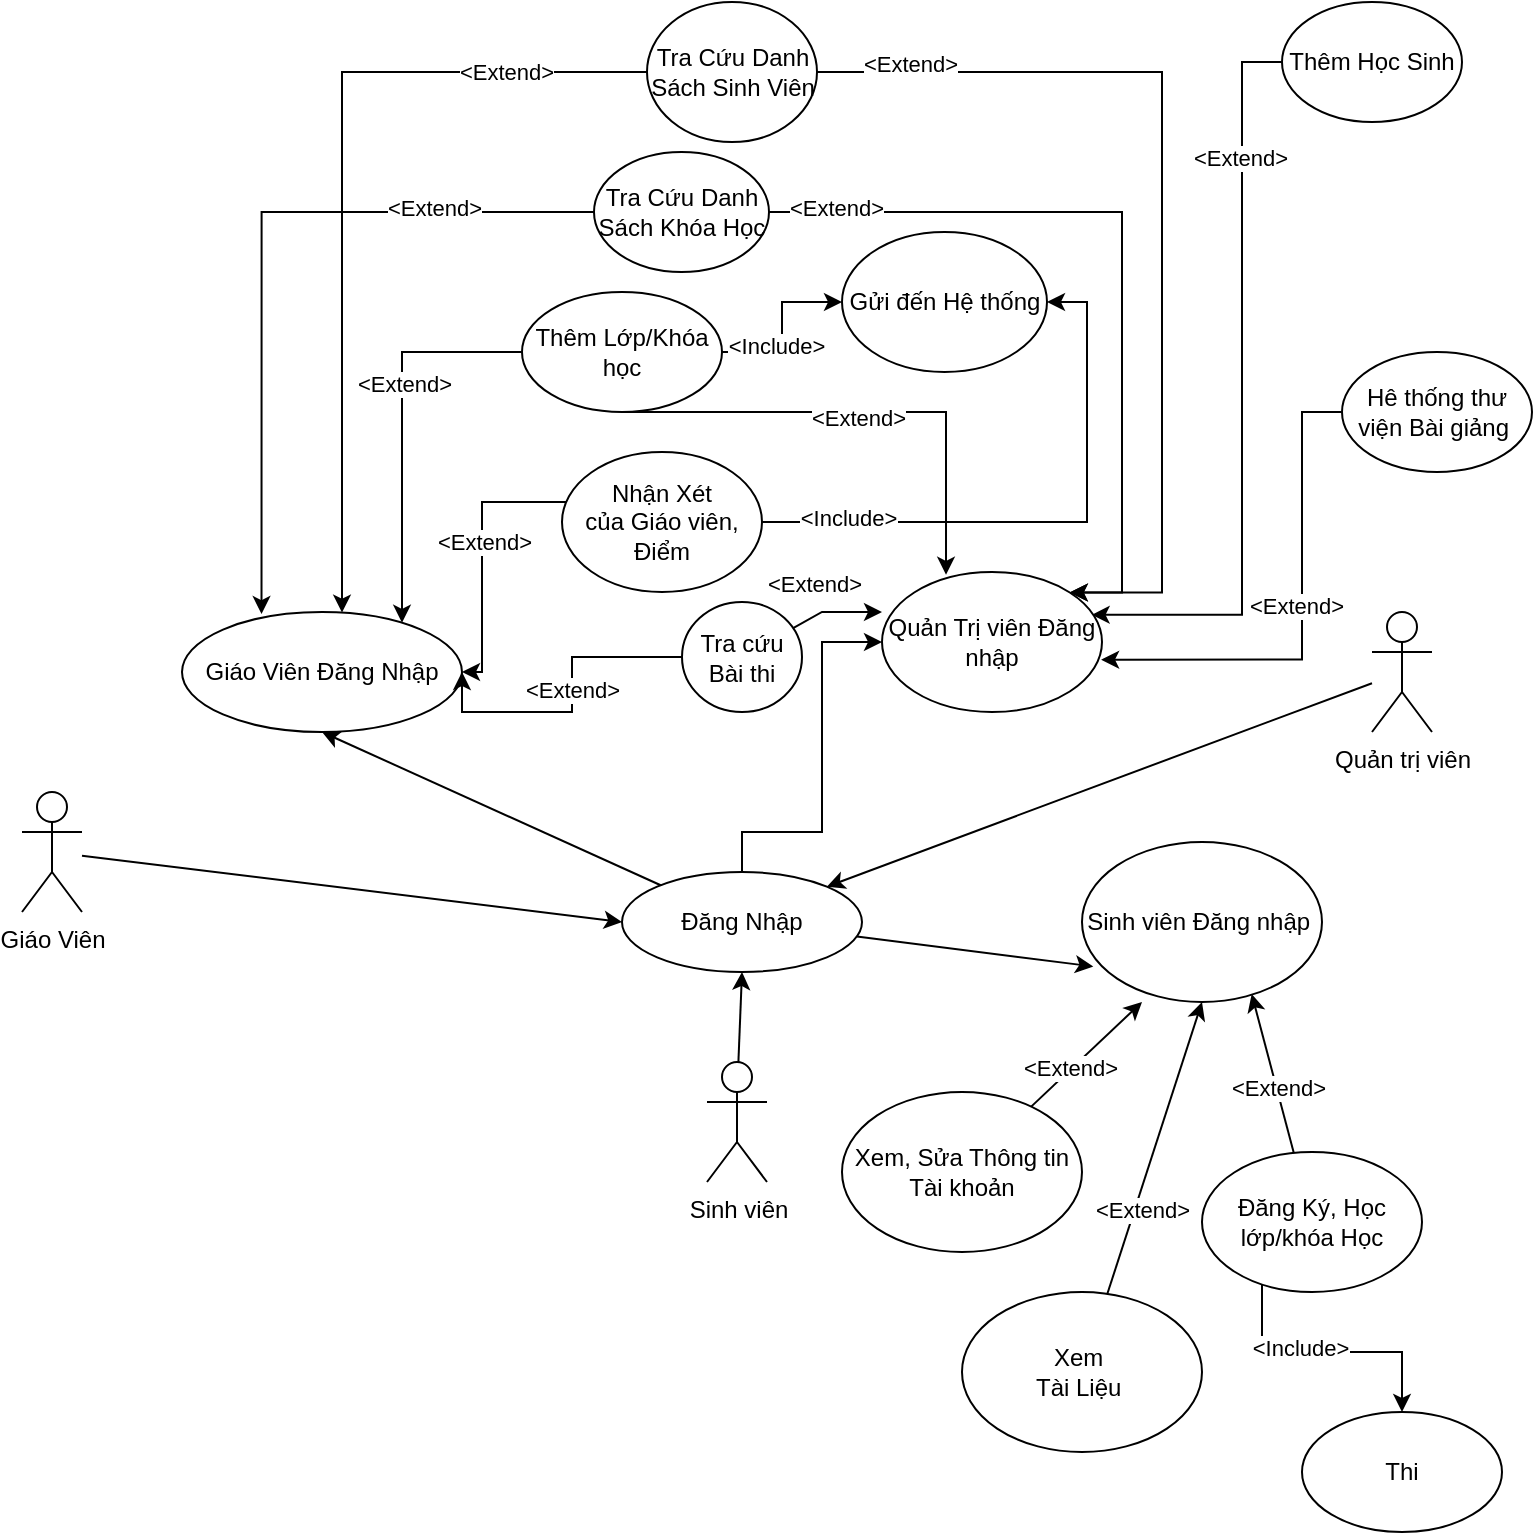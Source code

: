 <mxfile version="21.1.2" type="github">
  <diagram name="Trang-1" id="HYcMVEqiFLx4xeH_TH_n">
    <mxGraphModel dx="1050" dy="573" grid="1" gridSize="10" guides="1" tooltips="1" connect="1" arrows="1" fold="1" page="1" pageScale="1" pageWidth="827" pageHeight="1169" math="0" shadow="0">
      <root>
        <mxCell id="0" />
        <mxCell id="1" parent="0" />
        <mxCell id="f0ht65-AqvVo-Os2QjEc-48" style="rounded=0;orthogonalLoop=1;jettySize=auto;html=1;entryX=0;entryY=0.5;entryDx=0;entryDy=0;elbow=vertical;" edge="1" parent="1" source="f0ht65-AqvVo-Os2QjEc-3" target="f0ht65-AqvVo-Os2QjEc-7">
          <mxGeometry relative="1" as="geometry" />
        </mxCell>
        <mxCell id="f0ht65-AqvVo-Os2QjEc-3" value="Giáo Viên" style="shape=umlActor;verticalLabelPosition=bottom;verticalAlign=top;html=1;outlineConnect=0;" vertex="1" parent="1">
          <mxGeometry x="40" y="420" width="30" height="60" as="geometry" />
        </mxCell>
        <mxCell id="f0ht65-AqvVo-Os2QjEc-47" style="rounded=0;orthogonalLoop=1;jettySize=auto;html=1;entryX=1;entryY=0;entryDx=0;entryDy=0;elbow=vertical;" edge="1" parent="1" source="f0ht65-AqvVo-Os2QjEc-4" target="f0ht65-AqvVo-Os2QjEc-7">
          <mxGeometry relative="1" as="geometry" />
        </mxCell>
        <mxCell id="f0ht65-AqvVo-Os2QjEc-4" value="Quản trị viên" style="shape=umlActor;verticalLabelPosition=bottom;verticalAlign=top;html=1;outlineConnect=0;" vertex="1" parent="1">
          <mxGeometry x="715" y="330" width="30" height="60" as="geometry" />
        </mxCell>
        <mxCell id="f0ht65-AqvVo-Os2QjEc-12" style="rounded=0;orthogonalLoop=1;jettySize=auto;html=1;entryX=0.5;entryY=1;entryDx=0;entryDy=0;" edge="1" parent="1" target="f0ht65-AqvVo-Os2QjEc-7">
          <mxGeometry relative="1" as="geometry">
            <mxPoint x="398" y="560" as="sourcePoint" />
            <mxPoint x="390" y="350" as="targetPoint" />
          </mxGeometry>
        </mxCell>
        <mxCell id="f0ht65-AqvVo-Os2QjEc-5" value="Sinh viên" style="shape=umlActor;verticalLabelPosition=bottom;verticalAlign=top;html=1;outlineConnect=0;" vertex="1" parent="1">
          <mxGeometry x="382.5" y="555" width="30" height="60" as="geometry" />
        </mxCell>
        <mxCell id="f0ht65-AqvVo-Os2QjEc-53" style="edgeStyle=orthogonalEdgeStyle;rounded=0;orthogonalLoop=1;jettySize=auto;html=1;" edge="1" parent="1" source="f0ht65-AqvVo-Os2QjEc-6" target="f0ht65-AqvVo-Os2QjEc-45">
          <mxGeometry relative="1" as="geometry">
            <Array as="points">
              <mxPoint x="200" y="60" />
            </Array>
          </mxGeometry>
        </mxCell>
        <mxCell id="f0ht65-AqvVo-Os2QjEc-56" value="&amp;lt;Extend&amp;gt;" style="edgeLabel;html=1;align=center;verticalAlign=middle;resizable=0;points=[];" vertex="1" connectable="0" parent="f0ht65-AqvVo-Os2QjEc-53">
          <mxGeometry x="-0.663" relative="1" as="geometry">
            <mxPoint as="offset" />
          </mxGeometry>
        </mxCell>
        <mxCell id="f0ht65-AqvVo-Os2QjEc-79" style="edgeStyle=orthogonalEdgeStyle;rounded=0;orthogonalLoop=1;jettySize=auto;html=1;entryX=1;entryY=0;entryDx=0;entryDy=0;" edge="1" parent="1" source="f0ht65-AqvVo-Os2QjEc-6" target="f0ht65-AqvVo-Os2QjEc-49">
          <mxGeometry relative="1" as="geometry">
            <Array as="points">
              <mxPoint x="610" y="60" />
              <mxPoint x="610" y="320" />
            </Array>
          </mxGeometry>
        </mxCell>
        <mxCell id="f0ht65-AqvVo-Os2QjEc-80" value="&amp;lt;Extend&amp;gt;" style="edgeLabel;html=1;align=center;verticalAlign=middle;resizable=0;points=[];" vertex="1" connectable="0" parent="f0ht65-AqvVo-Os2QjEc-79">
          <mxGeometry x="-0.807" y="4" relative="1" as="geometry">
            <mxPoint as="offset" />
          </mxGeometry>
        </mxCell>
        <mxCell id="f0ht65-AqvVo-Os2QjEc-6" value="Tra Cứu Danh Sách Sinh Viên" style="ellipse;whiteSpace=wrap;html=1;" vertex="1" parent="1">
          <mxGeometry x="352.5" y="25" width="85" height="70" as="geometry" />
        </mxCell>
        <mxCell id="f0ht65-AqvVo-Os2QjEc-44" style="rounded=0;orthogonalLoop=1;jettySize=auto;html=1;entryX=0.047;entryY=0.778;entryDx=0;entryDy=0;entryPerimeter=0;" edge="1" parent="1" source="f0ht65-AqvVo-Os2QjEc-7" target="f0ht65-AqvVo-Os2QjEc-43">
          <mxGeometry relative="1" as="geometry" />
        </mxCell>
        <mxCell id="f0ht65-AqvVo-Os2QjEc-50" style="edgeStyle=orthogonalEdgeStyle;rounded=0;orthogonalLoop=1;jettySize=auto;html=1;entryX=0;entryY=0.5;entryDx=0;entryDy=0;" edge="1" parent="1" source="f0ht65-AqvVo-Os2QjEc-7" target="f0ht65-AqvVo-Os2QjEc-49">
          <mxGeometry relative="1" as="geometry">
            <Array as="points">
              <mxPoint x="400" y="440" />
              <mxPoint x="440" y="440" />
              <mxPoint x="440" y="345" />
            </Array>
          </mxGeometry>
        </mxCell>
        <mxCell id="f0ht65-AqvVo-Os2QjEc-52" style="rounded=0;orthogonalLoop=1;jettySize=auto;html=1;entryX=0.5;entryY=1;entryDx=0;entryDy=0;" edge="1" parent="1" source="f0ht65-AqvVo-Os2QjEc-7" target="f0ht65-AqvVo-Os2QjEc-45">
          <mxGeometry relative="1" as="geometry" />
        </mxCell>
        <mxCell id="f0ht65-AqvVo-Os2QjEc-7" value="Đăng Nhập" style="ellipse;whiteSpace=wrap;html=1;" vertex="1" parent="1">
          <mxGeometry x="340" y="460" width="120" height="50" as="geometry" />
        </mxCell>
        <mxCell id="f0ht65-AqvVo-Os2QjEc-55" style="edgeStyle=orthogonalEdgeStyle;rounded=0;orthogonalLoop=1;jettySize=auto;html=1;entryX=0.284;entryY=0.017;entryDx=0;entryDy=0;entryPerimeter=0;" edge="1" parent="1" source="f0ht65-AqvVo-Os2QjEc-14" target="f0ht65-AqvVo-Os2QjEc-45">
          <mxGeometry relative="1" as="geometry" />
        </mxCell>
        <mxCell id="f0ht65-AqvVo-Os2QjEc-57" value="&amp;lt;Extend&amp;gt;" style="edgeLabel;html=1;align=center;verticalAlign=middle;resizable=0;points=[];" vertex="1" connectable="0" parent="f0ht65-AqvVo-Os2QjEc-55">
          <mxGeometry x="-0.561" y="-2" relative="1" as="geometry">
            <mxPoint as="offset" />
          </mxGeometry>
        </mxCell>
        <mxCell id="f0ht65-AqvVo-Os2QjEc-78" style="edgeStyle=orthogonalEdgeStyle;rounded=0;orthogonalLoop=1;jettySize=auto;html=1;entryX=1;entryY=0;entryDx=0;entryDy=0;" edge="1" parent="1" source="f0ht65-AqvVo-Os2QjEc-14" target="f0ht65-AqvVo-Os2QjEc-49">
          <mxGeometry relative="1" as="geometry">
            <Array as="points">
              <mxPoint x="590" y="130" />
              <mxPoint x="590" y="320" />
            </Array>
          </mxGeometry>
        </mxCell>
        <mxCell id="f0ht65-AqvVo-Os2QjEc-81" value="&amp;lt;Extend&amp;gt;" style="edgeLabel;html=1;align=center;verticalAlign=middle;resizable=0;points=[];" vertex="1" connectable="0" parent="f0ht65-AqvVo-Os2QjEc-78">
          <mxGeometry x="-0.831" y="2" relative="1" as="geometry">
            <mxPoint as="offset" />
          </mxGeometry>
        </mxCell>
        <mxCell id="f0ht65-AqvVo-Os2QjEc-14" value="Tra Cứu Danh Sách Khóa Học" style="ellipse;whiteSpace=wrap;html=1;" vertex="1" parent="1">
          <mxGeometry x="326" y="100" width="87.5" height="60" as="geometry" />
        </mxCell>
        <mxCell id="f0ht65-AqvVo-Os2QjEc-32" style="edgeStyle=orthogonalEdgeStyle;rounded=0;orthogonalLoop=1;jettySize=auto;html=1;entryX=0;entryY=0.5;entryDx=0;entryDy=0;" edge="1" parent="1" source="f0ht65-AqvVo-Os2QjEc-20" target="f0ht65-AqvVo-Os2QjEc-31">
          <mxGeometry relative="1" as="geometry" />
        </mxCell>
        <mxCell id="f0ht65-AqvVo-Os2QjEc-63" value="&amp;lt;Include&amp;gt;" style="edgeLabel;html=1;align=center;verticalAlign=middle;resizable=0;points=[];" vertex="1" connectable="0" parent="f0ht65-AqvVo-Os2QjEc-32">
          <mxGeometry x="-0.38" y="3" relative="1" as="geometry">
            <mxPoint as="offset" />
          </mxGeometry>
        </mxCell>
        <mxCell id="f0ht65-AqvVo-Os2QjEc-54" style="edgeStyle=orthogonalEdgeStyle;rounded=0;orthogonalLoop=1;jettySize=auto;html=1;" edge="1" parent="1" source="f0ht65-AqvVo-Os2QjEc-20" target="f0ht65-AqvVo-Os2QjEc-45">
          <mxGeometry relative="1" as="geometry">
            <Array as="points">
              <mxPoint x="230" y="200" />
            </Array>
          </mxGeometry>
        </mxCell>
        <mxCell id="f0ht65-AqvVo-Os2QjEc-59" value="&amp;lt;Extend&amp;gt;" style="edgeLabel;html=1;align=center;verticalAlign=middle;resizable=0;points=[];" vertex="1" connectable="0" parent="f0ht65-AqvVo-Os2QjEc-54">
          <mxGeometry x="-0.228" y="1" relative="1" as="geometry">
            <mxPoint as="offset" />
          </mxGeometry>
        </mxCell>
        <mxCell id="f0ht65-AqvVo-Os2QjEc-64" style="edgeStyle=orthogonalEdgeStyle;rounded=0;orthogonalLoop=1;jettySize=auto;html=1;entryX=0.291;entryY=0.02;entryDx=0;entryDy=0;entryPerimeter=0;" edge="1" parent="1" source="f0ht65-AqvVo-Os2QjEc-20" target="f0ht65-AqvVo-Os2QjEc-49">
          <mxGeometry relative="1" as="geometry">
            <Array as="points">
              <mxPoint x="502" y="230" />
            </Array>
          </mxGeometry>
        </mxCell>
        <mxCell id="f0ht65-AqvVo-Os2QjEc-65" value="&amp;lt;Extend&amp;gt;" style="edgeLabel;html=1;align=center;verticalAlign=middle;resizable=0;points=[];" vertex="1" connectable="0" parent="f0ht65-AqvVo-Os2QjEc-64">
          <mxGeometry x="-0.032" y="-3" relative="1" as="geometry">
            <mxPoint as="offset" />
          </mxGeometry>
        </mxCell>
        <mxCell id="f0ht65-AqvVo-Os2QjEc-20" value="Thêm Lớp/Khóa học" style="ellipse;whiteSpace=wrap;html=1;" vertex="1" parent="1">
          <mxGeometry x="290" y="170" width="100" height="60" as="geometry" />
        </mxCell>
        <mxCell id="f0ht65-AqvVo-Os2QjEc-61" style="edgeStyle=orthogonalEdgeStyle;rounded=0;orthogonalLoop=1;jettySize=auto;html=1;" edge="1" parent="1" source="f0ht65-AqvVo-Os2QjEc-25" target="f0ht65-AqvVo-Os2QjEc-45">
          <mxGeometry relative="1" as="geometry">
            <Array as="points">
              <mxPoint x="270" y="275" />
              <mxPoint x="270" y="360" />
            </Array>
          </mxGeometry>
        </mxCell>
        <mxCell id="f0ht65-AqvVo-Os2QjEc-62" value="&amp;lt;Extend&amp;gt;" style="edgeLabel;html=1;align=center;verticalAlign=middle;resizable=0;points=[];" vertex="1" connectable="0" parent="f0ht65-AqvVo-Os2QjEc-61">
          <mxGeometry x="-0.106" y="1" relative="1" as="geometry">
            <mxPoint as="offset" />
          </mxGeometry>
        </mxCell>
        <mxCell id="f0ht65-AqvVo-Os2QjEc-74" style="edgeStyle=orthogonalEdgeStyle;rounded=0;orthogonalLoop=1;jettySize=auto;html=1;entryX=1;entryY=0.5;entryDx=0;entryDy=0;" edge="1" parent="1" source="f0ht65-AqvVo-Os2QjEc-25" target="f0ht65-AqvVo-Os2QjEc-31">
          <mxGeometry relative="1" as="geometry">
            <mxPoint x="570" y="170" as="targetPoint" />
          </mxGeometry>
        </mxCell>
        <mxCell id="f0ht65-AqvVo-Os2QjEc-75" value="&amp;lt;Include&amp;gt;" style="edgeLabel;html=1;align=center;verticalAlign=middle;resizable=0;points=[];" vertex="1" connectable="0" parent="f0ht65-AqvVo-Os2QjEc-74">
          <mxGeometry x="-0.707" y="2" relative="1" as="geometry">
            <mxPoint as="offset" />
          </mxGeometry>
        </mxCell>
        <mxCell id="f0ht65-AqvVo-Os2QjEc-25" value="Nhận Xét&lt;br&gt;của Giáo viên, Điểm" style="ellipse;whiteSpace=wrap;html=1;" vertex="1" parent="1">
          <mxGeometry x="310" y="250" width="100" height="70" as="geometry" />
        </mxCell>
        <mxCell id="f0ht65-AqvVo-Os2QjEc-76" style="edgeStyle=orthogonalEdgeStyle;rounded=0;orthogonalLoop=1;jettySize=auto;html=1;entryX=0.953;entryY=0.306;entryDx=0;entryDy=0;entryPerimeter=0;" edge="1" parent="1" source="f0ht65-AqvVo-Os2QjEc-26" target="f0ht65-AqvVo-Os2QjEc-49">
          <mxGeometry relative="1" as="geometry">
            <Array as="points">
              <mxPoint x="650" y="55" />
              <mxPoint x="650" y="331" />
            </Array>
          </mxGeometry>
        </mxCell>
        <mxCell id="f0ht65-AqvVo-Os2QjEc-77" value="&amp;lt;Extend&amp;gt;" style="edgeLabel;html=1;align=center;verticalAlign=middle;resizable=0;points=[];" vertex="1" connectable="0" parent="f0ht65-AqvVo-Os2QjEc-76">
          <mxGeometry x="-0.638" y="-1" relative="1" as="geometry">
            <mxPoint as="offset" />
          </mxGeometry>
        </mxCell>
        <mxCell id="f0ht65-AqvVo-Os2QjEc-26" value="Thêm Học Sinh" style="ellipse;whiteSpace=wrap;html=1;" vertex="1" parent="1">
          <mxGeometry x="670" y="25" width="90" height="60" as="geometry" />
        </mxCell>
        <mxCell id="f0ht65-AqvVo-Os2QjEc-83" style="edgeStyle=orthogonalEdgeStyle;rounded=0;orthogonalLoop=1;jettySize=auto;html=1;entryX=0.996;entryY=0.626;entryDx=0;entryDy=0;entryPerimeter=0;" edge="1" parent="1" source="f0ht65-AqvVo-Os2QjEc-29" target="f0ht65-AqvVo-Os2QjEc-49">
          <mxGeometry relative="1" as="geometry">
            <Array as="points">
              <mxPoint x="680" y="230" />
              <mxPoint x="680" y="354" />
            </Array>
          </mxGeometry>
        </mxCell>
        <mxCell id="f0ht65-AqvVo-Os2QjEc-84" value="&amp;lt;Extend&amp;gt;" style="edgeLabel;html=1;align=center;verticalAlign=middle;resizable=0;points=[];" vertex="1" connectable="0" parent="f0ht65-AqvVo-Os2QjEc-83">
          <mxGeometry x="-0.047" y="-3" relative="1" as="geometry">
            <mxPoint as="offset" />
          </mxGeometry>
        </mxCell>
        <mxCell id="f0ht65-AqvVo-Os2QjEc-29" value="Hê thống thư viện Bài giảng&amp;nbsp;" style="ellipse;whiteSpace=wrap;html=1;" vertex="1" parent="1">
          <mxGeometry x="700" y="200" width="95" height="60" as="geometry" />
        </mxCell>
        <mxCell id="f0ht65-AqvVo-Os2QjEc-37" style="rounded=0;orthogonalLoop=1;jettySize=auto;html=1;entryX=0.707;entryY=0.95;entryDx=0;entryDy=0;entryPerimeter=0;" edge="1" parent="1" source="f0ht65-AqvVo-Os2QjEc-30" target="f0ht65-AqvVo-Os2QjEc-43">
          <mxGeometry relative="1" as="geometry">
            <mxPoint x="630" y="500" as="targetPoint" />
          </mxGeometry>
        </mxCell>
        <mxCell id="f0ht65-AqvVo-Os2QjEc-38" value="&amp;lt;Extend&amp;gt;" style="edgeLabel;html=1;align=center;verticalAlign=middle;resizable=0;points=[];" vertex="1" connectable="0" parent="f0ht65-AqvVo-Os2QjEc-37">
          <mxGeometry x="-0.169" y="-1" relative="1" as="geometry">
            <mxPoint as="offset" />
          </mxGeometry>
        </mxCell>
        <mxCell id="f0ht65-AqvVo-Os2QjEc-72" style="edgeStyle=orthogonalEdgeStyle;rounded=0;orthogonalLoop=1;jettySize=auto;html=1;entryX=0.5;entryY=0;entryDx=0;entryDy=0;" edge="1" parent="1" source="f0ht65-AqvVo-Os2QjEc-30" target="f0ht65-AqvVo-Os2QjEc-70">
          <mxGeometry relative="1" as="geometry">
            <Array as="points">
              <mxPoint x="660" y="700" />
              <mxPoint x="730" y="700" />
            </Array>
          </mxGeometry>
        </mxCell>
        <mxCell id="f0ht65-AqvVo-Os2QjEc-73" value="&amp;lt;Include&amp;gt;" style="edgeLabel;html=1;align=center;verticalAlign=middle;resizable=0;points=[];" vertex="1" connectable="0" parent="f0ht65-AqvVo-Os2QjEc-72">
          <mxGeometry x="-0.213" y="2" relative="1" as="geometry">
            <mxPoint as="offset" />
          </mxGeometry>
        </mxCell>
        <mxCell id="f0ht65-AqvVo-Os2QjEc-30" value="Đăng Ký, Học lớp/khóa Học" style="ellipse;whiteSpace=wrap;html=1;" vertex="1" parent="1">
          <mxGeometry x="630" y="600" width="110" height="70" as="geometry" />
        </mxCell>
        <mxCell id="f0ht65-AqvVo-Os2QjEc-31" value="Gửi đến Hệ thống" style="ellipse;whiteSpace=wrap;html=1;" vertex="1" parent="1">
          <mxGeometry x="450" y="140" width="102.5" height="70" as="geometry" />
        </mxCell>
        <mxCell id="f0ht65-AqvVo-Os2QjEc-41" style="rounded=0;orthogonalLoop=1;jettySize=auto;html=1;entryX=0.25;entryY=1;entryDx=0;entryDy=0;entryPerimeter=0;" edge="1" parent="1" source="f0ht65-AqvVo-Os2QjEc-35" target="f0ht65-AqvVo-Os2QjEc-43">
          <mxGeometry relative="1" as="geometry" />
        </mxCell>
        <mxCell id="f0ht65-AqvVo-Os2QjEc-42" value="&amp;lt;Extend&amp;gt;" style="edgeLabel;html=1;align=center;verticalAlign=middle;resizable=0;points=[];" vertex="1" connectable="0" parent="f0ht65-AqvVo-Os2QjEc-41">
          <mxGeometry x="-0.279" y="1" relative="1" as="geometry">
            <mxPoint as="offset" />
          </mxGeometry>
        </mxCell>
        <mxCell id="f0ht65-AqvVo-Os2QjEc-35" value="Xem, Sửa Thông tin Tài khoản" style="ellipse;whiteSpace=wrap;html=1;" vertex="1" parent="1">
          <mxGeometry x="450" y="570" width="120" height="80" as="geometry" />
        </mxCell>
        <mxCell id="f0ht65-AqvVo-Os2QjEc-43" value="Sinh viên Đăng nhập&amp;nbsp;" style="ellipse;whiteSpace=wrap;html=1;" vertex="1" parent="1">
          <mxGeometry x="570" y="445" width="120" height="80" as="geometry" />
        </mxCell>
        <mxCell id="f0ht65-AqvVo-Os2QjEc-45" value="Giáo Viên Đăng Nhập" style="ellipse;whiteSpace=wrap;html=1;" vertex="1" parent="1">
          <mxGeometry x="120" y="330" width="140" height="60" as="geometry" />
        </mxCell>
        <mxCell id="f0ht65-AqvVo-Os2QjEc-49" value="Quản Trị viên Đăng nhập" style="ellipse;whiteSpace=wrap;html=1;" vertex="1" parent="1">
          <mxGeometry x="470" y="310" width="110" height="70" as="geometry" />
        </mxCell>
        <mxCell id="f0ht65-AqvVo-Os2QjEc-68" style="rounded=0;orthogonalLoop=1;jettySize=auto;html=1;entryX=0.5;entryY=1;entryDx=0;entryDy=0;" edge="1" parent="1" source="f0ht65-AqvVo-Os2QjEc-67" target="f0ht65-AqvVo-Os2QjEc-43">
          <mxGeometry relative="1" as="geometry">
            <mxPoint x="670" y="660" as="targetPoint" />
          </mxGeometry>
        </mxCell>
        <mxCell id="f0ht65-AqvVo-Os2QjEc-69" value="&amp;lt;Extend&amp;gt;" style="edgeLabel;html=1;align=center;verticalAlign=middle;resizable=0;points=[];" vertex="1" connectable="0" parent="f0ht65-AqvVo-Os2QjEc-68">
          <mxGeometry x="-0.408" y="-3" relative="1" as="geometry">
            <mxPoint as="offset" />
          </mxGeometry>
        </mxCell>
        <mxCell id="f0ht65-AqvVo-Os2QjEc-67" value="Xem&amp;nbsp;&lt;br&gt;Tài Liệu&amp;nbsp;" style="ellipse;whiteSpace=wrap;html=1;" vertex="1" parent="1">
          <mxGeometry x="510" y="670" width="120" height="80" as="geometry" />
        </mxCell>
        <mxCell id="f0ht65-AqvVo-Os2QjEc-70" value="Thi" style="ellipse;whiteSpace=wrap;html=1;" vertex="1" parent="1">
          <mxGeometry x="680" y="730" width="100" height="60" as="geometry" />
        </mxCell>
        <mxCell id="f0ht65-AqvVo-Os2QjEc-86" style="rounded=0;orthogonalLoop=1;jettySize=auto;html=1;entryX=0;entryY=0.286;entryDx=0;entryDy=0;entryPerimeter=0;" edge="1" parent="1" source="f0ht65-AqvVo-Os2QjEc-85" target="f0ht65-AqvVo-Os2QjEc-49">
          <mxGeometry relative="1" as="geometry">
            <Array as="points">
              <mxPoint x="440" y="330" />
            </Array>
          </mxGeometry>
        </mxCell>
        <mxCell id="f0ht65-AqvVo-Os2QjEc-87" value="&amp;lt;Extend&amp;gt;" style="edgeLabel;html=1;align=center;verticalAlign=middle;resizable=0;points=[];" vertex="1" connectable="0" parent="f0ht65-AqvVo-Os2QjEc-86">
          <mxGeometry x="-0.463" y="2" relative="1" as="geometry">
            <mxPoint y="-14" as="offset" />
          </mxGeometry>
        </mxCell>
        <mxCell id="f0ht65-AqvVo-Os2QjEc-88" style="edgeStyle=orthogonalEdgeStyle;rounded=0;orthogonalLoop=1;jettySize=auto;html=1;entryX=1;entryY=0.5;entryDx=0;entryDy=0;" edge="1" parent="1" source="f0ht65-AqvVo-Os2QjEc-85" target="f0ht65-AqvVo-Os2QjEc-45">
          <mxGeometry relative="1" as="geometry">
            <Array as="points">
              <mxPoint x="315" y="353" />
              <mxPoint x="315" y="380" />
              <mxPoint x="260" y="380" />
            </Array>
          </mxGeometry>
        </mxCell>
        <mxCell id="f0ht65-AqvVo-Os2QjEc-89" value="&amp;lt;Extend&amp;gt;" style="edgeLabel;html=1;align=center;verticalAlign=middle;resizable=0;points=[];" vertex="1" connectable="0" parent="f0ht65-AqvVo-Os2QjEc-88">
          <mxGeometry x="-0.199" relative="1" as="geometry">
            <mxPoint y="8" as="offset" />
          </mxGeometry>
        </mxCell>
        <mxCell id="f0ht65-AqvVo-Os2QjEc-85" value="Tra cứu Bài thi" style="ellipse;whiteSpace=wrap;html=1;" vertex="1" parent="1">
          <mxGeometry x="370" y="325" width="60" height="55" as="geometry" />
        </mxCell>
      </root>
    </mxGraphModel>
  </diagram>
</mxfile>

